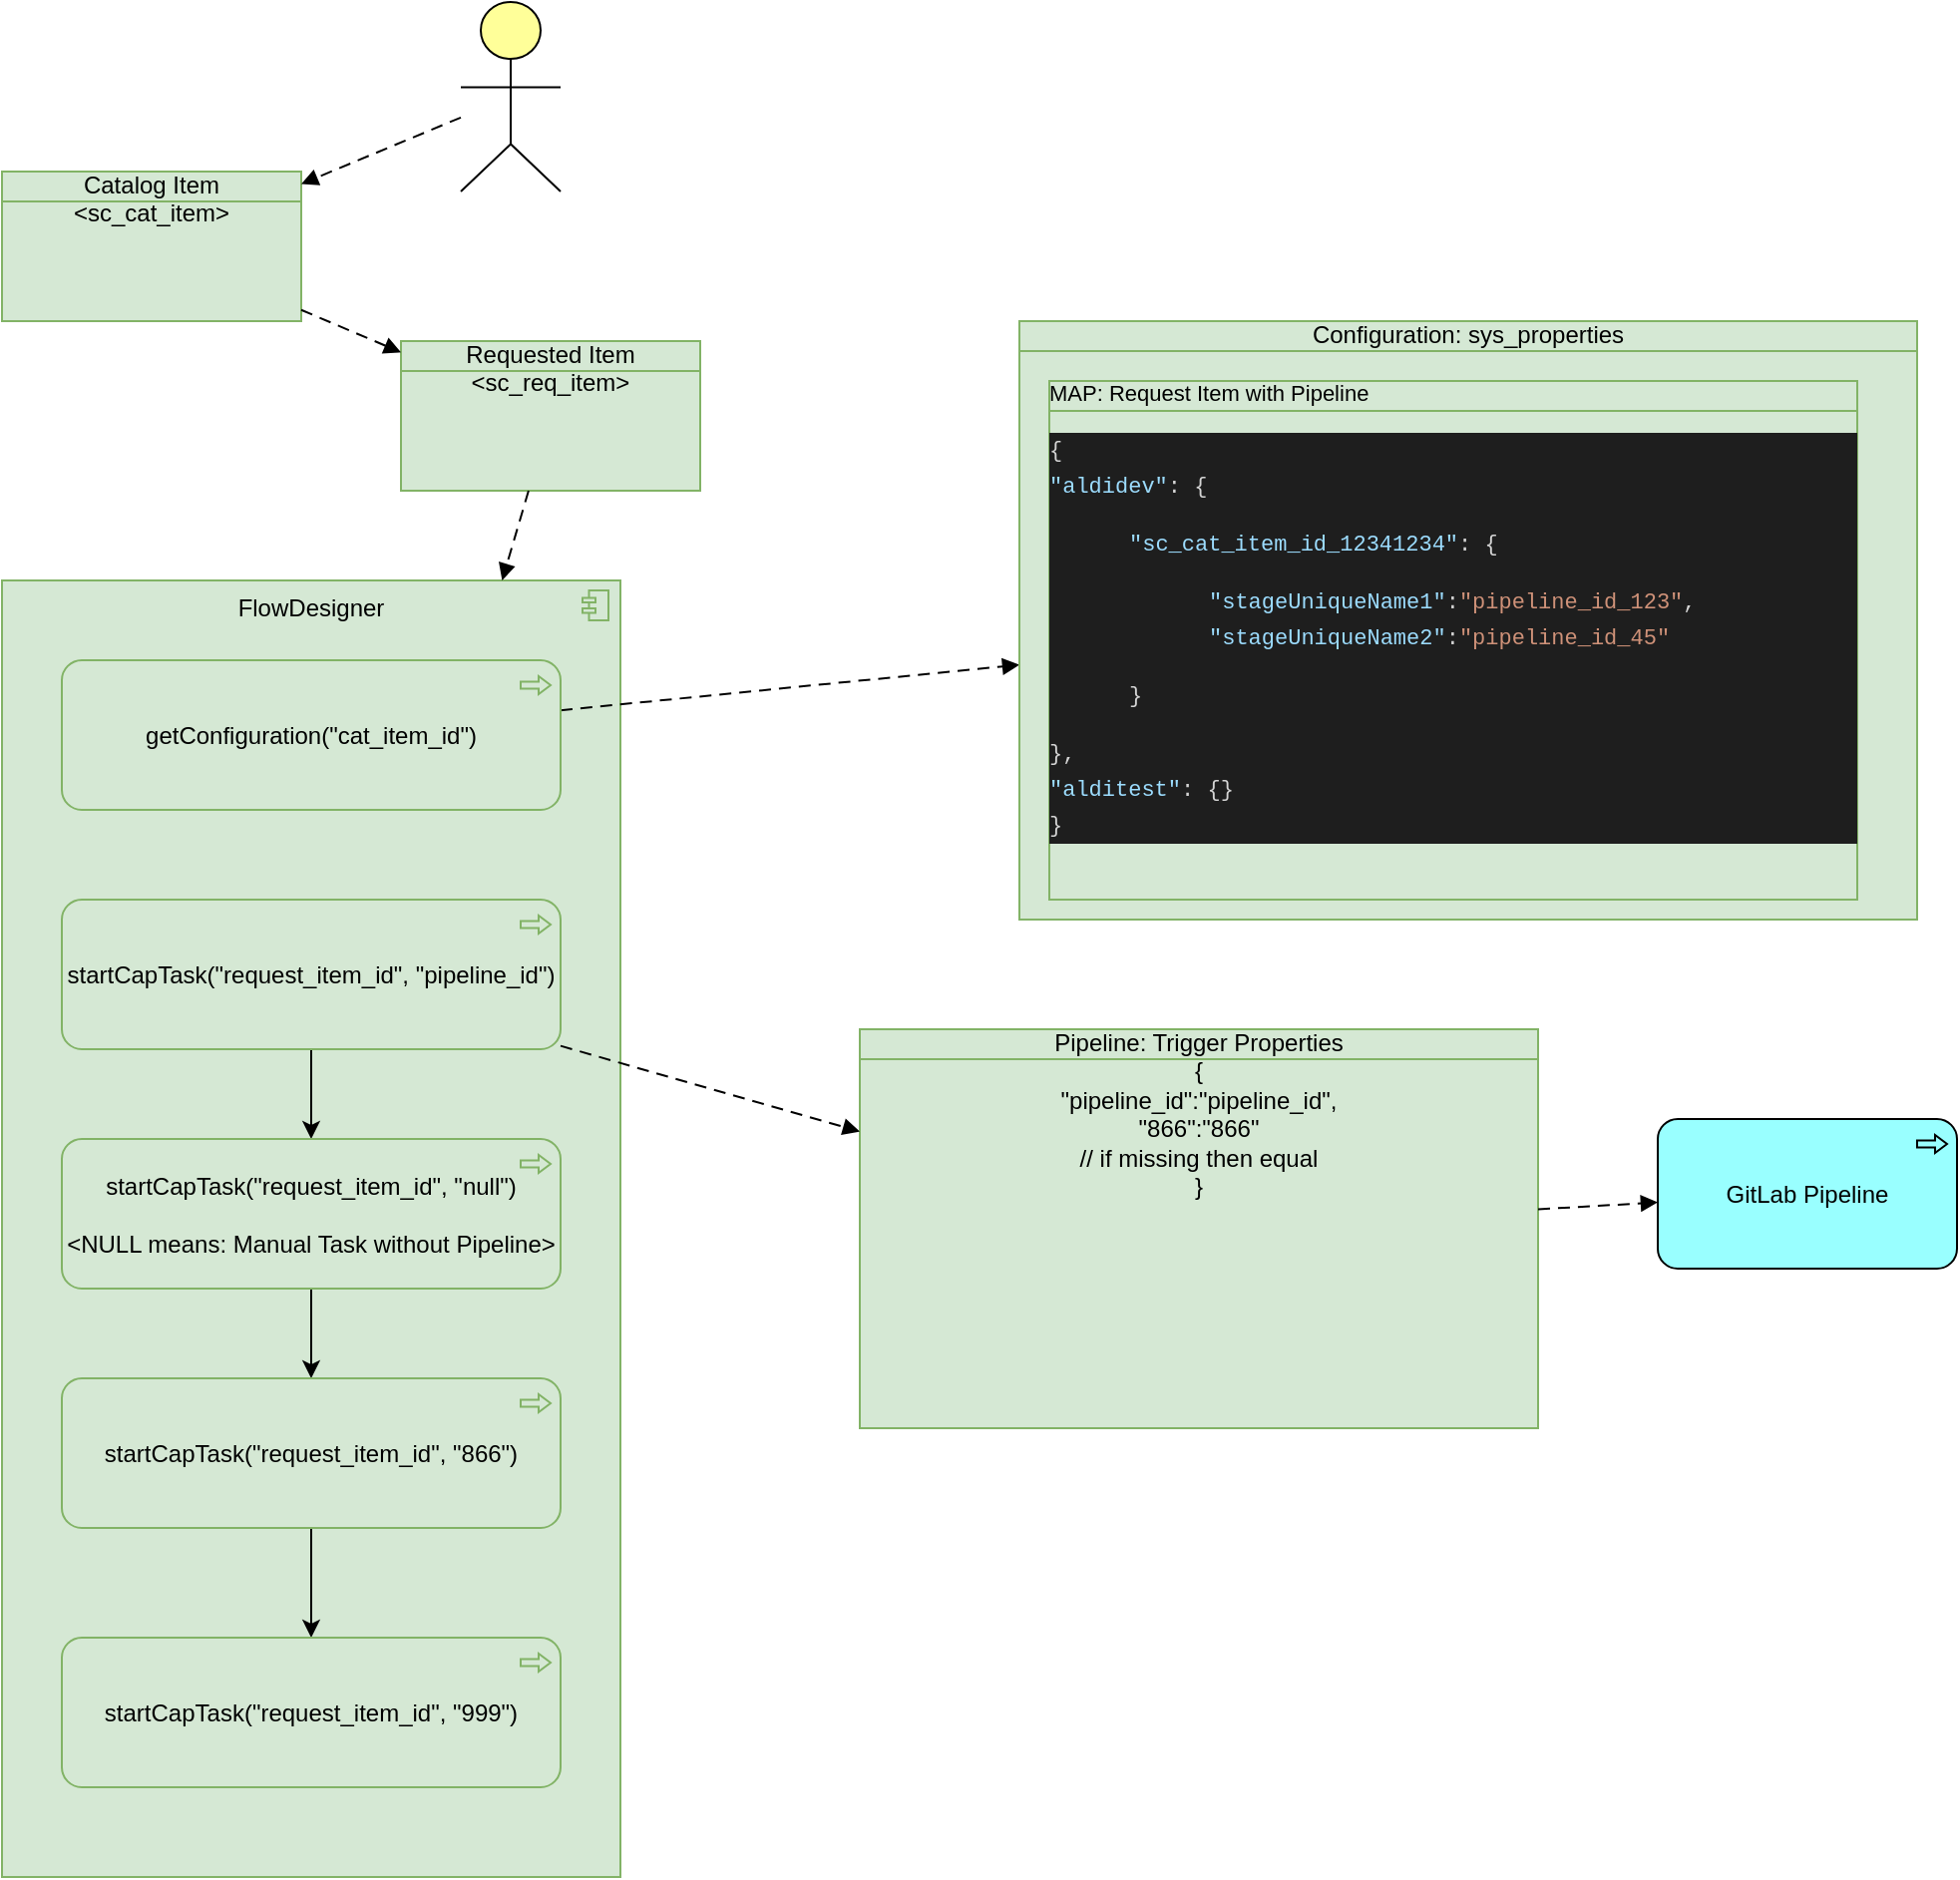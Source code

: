 <mxfile version="17.4.0" type="github">
  <diagram id="wmI7wNSezniwaIVf_9G3" name="Page-1">
    <mxGraphModel dx="1883" dy="1166" grid="1" gridSize="10" guides="1" tooltips="1" connect="1" arrows="1" fold="1" page="1" pageScale="1" pageWidth="1169" pageHeight="827" math="0" shadow="0">
      <root>
        <mxCell id="0" />
        <mxCell id="1" parent="0" />
        <mxCell id="qgC_dDuxxNJc28VRqnJa-1" value="FlowDesigner" style="html=1;outlineConnect=0;whiteSpace=wrap;fillColor=#d5e8d4;shape=mxgraph.archimate3.application;appType=comp;archiType=square;verticalAlign=top;strokeColor=#82b366;" parent="1" vertex="1">
          <mxGeometry x="70" y="310" width="310" height="650" as="geometry" />
        </mxCell>
        <mxCell id="qgC_dDuxxNJc28VRqnJa-2" value="Requested Item &amp;lt;sc_req_item&amp;gt;" style="html=1;outlineConnect=0;whiteSpace=wrap;fillColor=#d5e8d4;shape=mxgraph.archimate3.businessObject;overflow=fill;strokeColor=#82b366;" parent="1" vertex="1">
          <mxGeometry x="270" y="190" width="150" height="75" as="geometry" />
        </mxCell>
        <mxCell id="qgC_dDuxxNJc28VRqnJa-7" value="" style="html=1;endArrow=block;dashed=1;elbow=vertical;endFill=1;dashPattern=6 4;rounded=0;" parent="1" source="qgC_dDuxxNJc28VRqnJa-2" target="qgC_dDuxxNJc28VRqnJa-1" edge="1">
          <mxGeometry width="160" relative="1" as="geometry">
            <mxPoint x="680" y="680" as="sourcePoint" />
            <mxPoint x="840" y="680" as="targetPoint" />
          </mxGeometry>
        </mxCell>
        <mxCell id="qgC_dDuxxNJc28VRqnJa-8" value="" style="html=1;endArrow=block;dashed=1;elbow=vertical;endFill=1;dashPattern=6 4;rounded=0;" parent="1" source="UmdhXk7E8YB4AxPKvRHx-17" target="UmdhXk7E8YB4AxPKvRHx-3" edge="1">
          <mxGeometry width="160" relative="1" as="geometry">
            <mxPoint x="400" y="314.375" as="sourcePoint" />
            <mxPoint x="460" y="246.75" as="targetPoint" />
          </mxGeometry>
        </mxCell>
        <mxCell id="UmdhXk7E8YB4AxPKvRHx-3" value="Configuration: sys_properties" style="html=1;outlineConnect=0;whiteSpace=wrap;fillColor=#d5e8d4;shape=mxgraph.archimate3.businessObject;overflow=fill;strokeColor=#82b366;" vertex="1" parent="1">
          <mxGeometry x="580" y="180" width="450" height="300" as="geometry" />
        </mxCell>
        <mxCell id="UmdhXk7E8YB4AxPKvRHx-4" value="&lt;div style=&quot;font-size: 11px&quot;&gt;&lt;font style=&quot;font-size: 11px&quot;&gt;MAP: Request Item with Pipeline&lt;br&gt;&lt;/font&gt;&lt;/div&gt;&lt;div style=&quot;font-size: 11px&quot;&gt;&lt;font style=&quot;font-size: 11px&quot;&gt;&lt;br&gt;&lt;/font&gt;&lt;/div&gt;&lt;div style=&quot;color: rgb(212 , 212 , 212) ; background-color: rgb(30 , 30 , 30) ; font-family: &amp;#34;menlo&amp;#34; , &amp;#34;monaco&amp;#34; , &amp;#34;courier new&amp;#34; , monospace ; font-weight: normal ; font-size: 11px ; line-height: 18px&quot;&gt;&lt;div&gt;&lt;font style=&quot;font-size: 11px&quot;&gt;&lt;span style=&quot;color: #d4d4d4&quot;&gt;{&lt;/span&gt;&lt;/font&gt;&lt;/div&gt;&lt;div&gt;&lt;font style=&quot;font-size: 11px&quot;&gt;&lt;span style=&quot;color: #d4d4d4&quot;&gt;    &lt;/span&gt;&lt;span style=&quot;color: #9cdcfe&quot;&gt;&quot;aldidev&quot;&lt;/span&gt;&lt;span style=&quot;color: #d4d4d4&quot;&gt;: {&lt;/span&gt;&lt;/font&gt;&lt;/div&gt;&lt;blockquote&gt;&lt;div&gt;&lt;font style=&quot;font-size: 11px&quot;&gt;&lt;span style=&quot;color: #d4d4d4&quot;&gt;        &lt;/span&gt;&lt;span style=&quot;color: #9cdcfe&quot;&gt;&quot;sc_cat_item_id_12341234&quot;&lt;/span&gt;&lt;span style=&quot;color: #d4d4d4&quot;&gt;: {&lt;/span&gt;&lt;/font&gt;&lt;/div&gt;&lt;blockquote&gt;&lt;div&gt;&lt;font style=&quot;font-size: 11px&quot;&gt;&lt;span style=&quot;color: #d4d4d4&quot;&gt;            &lt;/span&gt;&lt;span style=&quot;color: #9cdcfe&quot;&gt;&quot;stageUniqueName1&quot;&lt;/span&gt;&lt;span style=&quot;color: #d4d4d4&quot;&gt;:&lt;/span&gt;&lt;span style=&quot;color: #ce9178&quot;&gt;&quot;pipeline_id_123&quot;&lt;/span&gt;&lt;span style=&quot;color: #d4d4d4&quot;&gt;,&lt;/span&gt;&lt;/font&gt;&lt;/div&gt;&lt;div&gt;&lt;font style=&quot;font-size: 11px&quot;&gt;&lt;span style=&quot;color: #d4d4d4&quot;&gt;            &lt;/span&gt;&lt;span style=&quot;color: #9cdcfe&quot;&gt;&quot;stageUniqueName2&quot;&lt;/span&gt;&lt;span style=&quot;color: #d4d4d4&quot;&gt;:&lt;/span&gt;&lt;span style=&quot;color: #ce9178&quot;&gt;&quot;pipeline_id_45&quot;&lt;/span&gt;&lt;/font&gt;&lt;/div&gt;&lt;/blockquote&gt;&lt;div&gt;&lt;font style=&quot;font-size: 11px&quot;&gt;&lt;span style=&quot;color: #d4d4d4&quot;&gt;        }&lt;/span&gt;&lt;/font&gt;&lt;/div&gt;&lt;/blockquote&gt;&lt;div&gt;&lt;font style=&quot;font-size: 11px&quot;&gt;&lt;span style=&quot;color: #d4d4d4&quot;&gt;    },&lt;/span&gt;&lt;/font&gt;&lt;/div&gt;&lt;div&gt;&lt;font style=&quot;font-size: 11px&quot;&gt;&lt;span style=&quot;color: #d4d4d4&quot;&gt;    &lt;/span&gt;&lt;span style=&quot;color: #9cdcfe&quot;&gt;&quot;alditest&quot;&lt;/span&gt;&lt;span style=&quot;color: #d4d4d4&quot;&gt;: {}&lt;/span&gt;&lt;/font&gt;&lt;/div&gt;&lt;div&gt;&lt;font style=&quot;font-size: 11px&quot;&gt;&lt;span style=&quot;color: #d4d4d4&quot;&gt;}&lt;/span&gt;&lt;/font&gt;&lt;/div&gt;&lt;/div&gt;" style="html=1;outlineConnect=0;fillColor=#d5e8d4;shape=mxgraph.archimate3.businessObject;overflow=fill;strokeColor=#82b366;whiteSpace=wrap;align=left;" vertex="1" parent="1">
          <mxGeometry x="595" y="210" width="405" height="260" as="geometry" />
        </mxCell>
        <mxCell id="UmdhXk7E8YB4AxPKvRHx-5" value="&lt;div&gt;Pipeline: Trigger Properties &lt;br&gt;&lt;/div&gt;&lt;div&gt;{ &lt;br&gt;&lt;/div&gt;&lt;div&gt;&quot;pipeline_id&quot;:&quot;pipeline_id&quot;,&lt;br&gt;&lt;/div&gt;&lt;div&gt;&quot;866&quot;:&quot;866&quot;&lt;/div&gt;&lt;div&gt;// if missing then equal&lt;br&gt;&lt;/div&gt;&lt;div&gt;}&lt;br&gt;&lt;/div&gt;" style="html=1;outlineConnect=0;whiteSpace=wrap;fillColor=#d5e8d4;shape=mxgraph.archimate3.businessObject;overflow=fill;strokeColor=#82b366;" vertex="1" parent="1">
          <mxGeometry x="500" y="535" width="340" height="200" as="geometry" />
        </mxCell>
        <mxCell id="UmdhXk7E8YB4AxPKvRHx-10" value="" style="edgeStyle=orthogonalEdgeStyle;rounded=0;orthogonalLoop=1;jettySize=auto;html=1;" edge="1" parent="1" source="UmdhXk7E8YB4AxPKvRHx-6" target="UmdhXk7E8YB4AxPKvRHx-7">
          <mxGeometry relative="1" as="geometry" />
        </mxCell>
        <mxCell id="UmdhXk7E8YB4AxPKvRHx-6" value="startCapTask(&quot;request_item_id&quot;, &quot;pipeline_id&quot;)" style="html=1;outlineConnect=0;whiteSpace=wrap;fillColor=#d5e8d4;shape=mxgraph.archimate3.application;appType=proc;archiType=rounded;strokeColor=#82b366;" vertex="1" parent="1">
          <mxGeometry x="100" y="470" width="250" height="75" as="geometry" />
        </mxCell>
        <mxCell id="UmdhXk7E8YB4AxPKvRHx-11" value="" style="edgeStyle=orthogonalEdgeStyle;rounded=0;orthogonalLoop=1;jettySize=auto;html=1;" edge="1" parent="1" source="UmdhXk7E8YB4AxPKvRHx-7" target="UmdhXk7E8YB4AxPKvRHx-8">
          <mxGeometry relative="1" as="geometry" />
        </mxCell>
        <mxCell id="UmdhXk7E8YB4AxPKvRHx-7" value="&lt;div&gt;startCapTask(&quot;request_item_id&quot;, &quot;null&quot;)&lt;/div&gt;&lt;div&gt;&lt;br&gt;&lt;/div&gt;&lt;div&gt;&amp;lt;NULL means: Manual Task without Pipeline&amp;gt;&lt;br&gt;&lt;/div&gt;" style="html=1;outlineConnect=0;whiteSpace=wrap;fillColor=#d5e8d4;shape=mxgraph.archimate3.application;appType=proc;archiType=rounded;strokeColor=#82b366;" vertex="1" parent="1">
          <mxGeometry x="100" y="590" width="250" height="75" as="geometry" />
        </mxCell>
        <mxCell id="UmdhXk7E8YB4AxPKvRHx-12" value="" style="edgeStyle=orthogonalEdgeStyle;rounded=0;orthogonalLoop=1;jettySize=auto;html=1;" edge="1" parent="1" source="UmdhXk7E8YB4AxPKvRHx-8" target="UmdhXk7E8YB4AxPKvRHx-9">
          <mxGeometry relative="1" as="geometry" />
        </mxCell>
        <mxCell id="UmdhXk7E8YB4AxPKvRHx-8" value="startCapTask(&quot;request_item_id&quot;, &quot;866&quot;)" style="html=1;outlineConnect=0;whiteSpace=wrap;fillColor=#d5e8d4;shape=mxgraph.archimate3.application;appType=proc;archiType=rounded;strokeColor=#82b366;" vertex="1" parent="1">
          <mxGeometry x="100" y="710" width="250" height="75" as="geometry" />
        </mxCell>
        <mxCell id="UmdhXk7E8YB4AxPKvRHx-9" value="startCapTask(&quot;request_item_id&quot;, &quot;999&quot;)" style="html=1;outlineConnect=0;whiteSpace=wrap;fillColor=#d5e8d4;shape=mxgraph.archimate3.application;appType=proc;archiType=rounded;strokeColor=#82b366;" vertex="1" parent="1">
          <mxGeometry x="100" y="840" width="250" height="75" as="geometry" />
        </mxCell>
        <mxCell id="UmdhXk7E8YB4AxPKvRHx-13" value="&lt;div&gt;Catalog Item &lt;br&gt;&lt;/div&gt;&lt;div&gt;&amp;lt;sc_cat_item&amp;gt;&lt;/div&gt;" style="html=1;outlineConnect=0;whiteSpace=wrap;fillColor=#d5e8d4;shape=mxgraph.archimate3.businessObject;overflow=fill;strokeColor=#82b366;" vertex="1" parent="1">
          <mxGeometry x="70" y="105" width="150" height="75" as="geometry" />
        </mxCell>
        <mxCell id="UmdhXk7E8YB4AxPKvRHx-14" value="" style="html=1;outlineConnect=0;whiteSpace=wrap;fillColor=#ffff99;verticalLabelPosition=bottom;verticalAlign=top;align=center;shape=mxgraph.archimate3.actor;" vertex="1" parent="1">
          <mxGeometry x="300" y="20" width="50" height="95" as="geometry" />
        </mxCell>
        <mxCell id="UmdhXk7E8YB4AxPKvRHx-15" value="" style="html=1;endArrow=block;dashed=1;elbow=vertical;endFill=1;dashPattern=6 4;rounded=0;" edge="1" parent="1" source="UmdhXk7E8YB4AxPKvRHx-14" target="UmdhXk7E8YB4AxPKvRHx-13">
          <mxGeometry width="160" relative="1" as="geometry">
            <mxPoint x="410" y="261.953" as="sourcePoint" />
            <mxPoint x="590" y="296.641" as="targetPoint" />
          </mxGeometry>
        </mxCell>
        <mxCell id="UmdhXk7E8YB4AxPKvRHx-16" value="" style="html=1;endArrow=block;dashed=1;elbow=vertical;endFill=1;dashPattern=6 4;rounded=0;" edge="1" parent="1" source="UmdhXk7E8YB4AxPKvRHx-13" target="qgC_dDuxxNJc28VRqnJa-2">
          <mxGeometry width="160" relative="1" as="geometry">
            <mxPoint x="420" y="271.953" as="sourcePoint" />
            <mxPoint x="600" y="306.641" as="targetPoint" />
          </mxGeometry>
        </mxCell>
        <mxCell id="UmdhXk7E8YB4AxPKvRHx-17" value="getConfiguration(&quot;cat_item_id&quot;)" style="html=1;outlineConnect=0;whiteSpace=wrap;fillColor=#d5e8d4;shape=mxgraph.archimate3.application;appType=proc;archiType=rounded;strokeColor=#82b366;" vertex="1" parent="1">
          <mxGeometry x="100" y="350" width="250" height="75" as="geometry" />
        </mxCell>
        <mxCell id="UmdhXk7E8YB4AxPKvRHx-18" value="GitLab Pipeline" style="html=1;outlineConnect=0;whiteSpace=wrap;fillColor=#99ffff;shape=mxgraph.archimate3.application;appType=proc;archiType=rounded;" vertex="1" parent="1">
          <mxGeometry x="900" y="580" width="150" height="75" as="geometry" />
        </mxCell>
        <mxCell id="UmdhXk7E8YB4AxPKvRHx-19" value="" style="html=1;endArrow=block;dashed=1;elbow=vertical;endFill=1;dashPattern=6 4;rounded=0;" edge="1" parent="1" source="UmdhXk7E8YB4AxPKvRHx-6" target="UmdhXk7E8YB4AxPKvRHx-5">
          <mxGeometry width="160" relative="1" as="geometry">
            <mxPoint x="360" y="385.108" as="sourcePoint" />
            <mxPoint x="590" y="362.306" as="targetPoint" />
          </mxGeometry>
        </mxCell>
        <mxCell id="UmdhXk7E8YB4AxPKvRHx-20" value="" style="html=1;endArrow=block;dashed=1;elbow=vertical;endFill=1;dashPattern=6 4;rounded=0;" edge="1" parent="1" source="UmdhXk7E8YB4AxPKvRHx-5" target="UmdhXk7E8YB4AxPKvRHx-18">
          <mxGeometry width="160" relative="1" as="geometry">
            <mxPoint x="370" y="395.108" as="sourcePoint" />
            <mxPoint x="600" y="372.306" as="targetPoint" />
          </mxGeometry>
        </mxCell>
      </root>
    </mxGraphModel>
  </diagram>
</mxfile>
